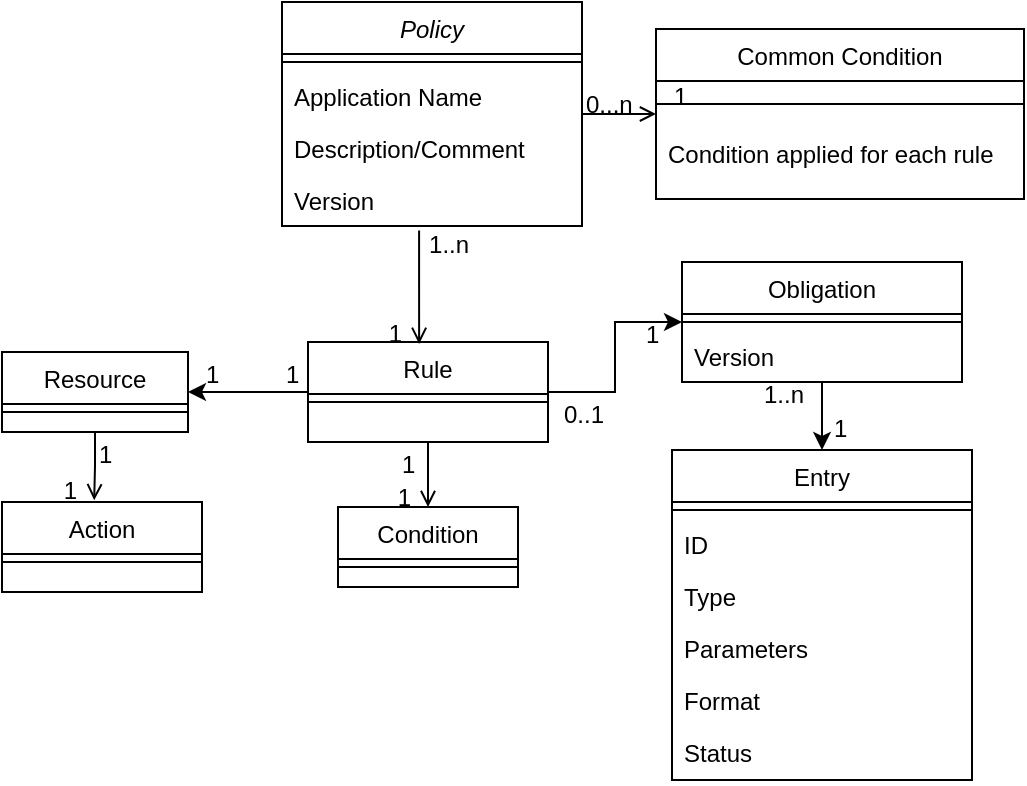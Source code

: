 <mxfile version="16.5.3" type="google"><diagram id="C5RBs43oDa-KdzZeNtuy" name="Page-1"><mxGraphModel dx="652" dy="423" grid="0" gridSize="10" guides="1" tooltips="1" connect="1" arrows="1" fold="1" page="1" pageScale="1" pageWidth="827" pageHeight="1169" math="0" shadow="0"><root><mxCell id="WIyWlLk6GJQsqaUBKTNV-0"/><mxCell id="WIyWlLk6GJQsqaUBKTNV-1" parent="WIyWlLk6GJQsqaUBKTNV-0"/><mxCell id="zkfFHV4jXpPFQw0GAbJ--0" value="Policy" style="swimlane;fontStyle=2;align=center;verticalAlign=top;childLayout=stackLayout;horizontal=1;startSize=26;horizontalStack=0;resizeParent=1;resizeLast=0;collapsible=1;marginBottom=0;rounded=0;shadow=0;strokeWidth=1;" parent="WIyWlLk6GJQsqaUBKTNV-1" vertex="1"><mxGeometry x="210" y="130" width="150" height="112" as="geometry"><mxRectangle x="230" y="140" width="160" height="26" as="alternateBounds"/></mxGeometry></mxCell><mxCell id="zkfFHV4jXpPFQw0GAbJ--4" value="" style="line;html=1;strokeWidth=1;align=left;verticalAlign=middle;spacingTop=-1;spacingLeft=3;spacingRight=3;rotatable=0;labelPosition=right;points=[];portConstraint=eastwest;" parent="zkfFHV4jXpPFQw0GAbJ--0" vertex="1"><mxGeometry y="26" width="150" height="8" as="geometry"/></mxCell><mxCell id="iwwFQmS2-pbYfO9uW5H3-7" value="Application Name" style="text;align=left;verticalAlign=top;spacingLeft=4;spacingRight=4;overflow=hidden;rotatable=0;points=[[0,0.5],[1,0.5]];portConstraint=eastwest;" vertex="1" parent="zkfFHV4jXpPFQw0GAbJ--0"><mxGeometry y="34" width="150" height="26" as="geometry"/></mxCell><mxCell id="iwwFQmS2-pbYfO9uW5H3-8" value="Description/Comment" style="text;align=left;verticalAlign=top;spacingLeft=4;spacingRight=4;overflow=hidden;rotatable=0;points=[[0,0.5],[1,0.5]];portConstraint=eastwest;" vertex="1" parent="zkfFHV4jXpPFQw0GAbJ--0"><mxGeometry y="60" width="150" height="26" as="geometry"/></mxCell><mxCell id="iwwFQmS2-pbYfO9uW5H3-9" value="Version" style="text;align=left;verticalAlign=top;spacingLeft=4;spacingRight=4;overflow=hidden;rotatable=0;points=[[0,0.5],[1,0.5]];portConstraint=eastwest;" vertex="1" parent="zkfFHV4jXpPFQw0GAbJ--0"><mxGeometry y="86" width="150" height="26" as="geometry"/></mxCell><mxCell id="zkfFHV4jXpPFQw0GAbJ--17" value="Common Condition" style="swimlane;fontStyle=0;align=center;verticalAlign=top;childLayout=stackLayout;horizontal=1;startSize=26;horizontalStack=0;resizeParent=1;resizeLast=0;collapsible=1;marginBottom=0;rounded=0;shadow=0;strokeWidth=1;" parent="WIyWlLk6GJQsqaUBKTNV-1" vertex="1"><mxGeometry x="397" y="143.5" width="184" height="85" as="geometry"><mxRectangle x="550" y="140" width="160" height="26" as="alternateBounds"/></mxGeometry></mxCell><mxCell id="zkfFHV4jXpPFQw0GAbJ--23" value="" style="line;html=1;strokeWidth=1;align=left;verticalAlign=middle;spacingTop=-1;spacingLeft=3;spacingRight=3;rotatable=0;labelPosition=right;points=[];portConstraint=eastwest;" parent="zkfFHV4jXpPFQw0GAbJ--17" vertex="1"><mxGeometry y="26" width="184" height="23" as="geometry"/></mxCell><mxCell id="zkfFHV4jXpPFQw0GAbJ--24" value="Condition applied for each rule" style="text;align=left;verticalAlign=top;spacingLeft=4;spacingRight=4;overflow=hidden;rotatable=0;points=[[0,0.5],[1,0.5]];portConstraint=eastwest;" parent="zkfFHV4jXpPFQw0GAbJ--17" vertex="1"><mxGeometry y="49" width="184" height="36" as="geometry"/></mxCell><mxCell id="zkfFHV4jXpPFQw0GAbJ--26" value="" style="endArrow=open;shadow=0;strokeWidth=1;rounded=0;endFill=1;edgeStyle=elbowEdgeStyle;elbow=vertical;" parent="WIyWlLk6GJQsqaUBKTNV-1" source="zkfFHV4jXpPFQw0GAbJ--0" target="zkfFHV4jXpPFQw0GAbJ--17" edge="1"><mxGeometry x="0.5" y="41" relative="1" as="geometry"><mxPoint x="380" y="192" as="sourcePoint"/><mxPoint x="540" y="192" as="targetPoint"/><mxPoint x="-40" y="32" as="offset"/></mxGeometry></mxCell><mxCell id="zkfFHV4jXpPFQw0GAbJ--27" value="0...n" style="resizable=0;align=left;verticalAlign=bottom;labelBackgroundColor=none;fontSize=12;" parent="zkfFHV4jXpPFQw0GAbJ--26" connectable="0" vertex="1"><mxGeometry x="-1" relative="1" as="geometry"><mxPoint y="4" as="offset"/></mxGeometry></mxCell><mxCell id="iwwFQmS2-pbYfO9uW5H3-54" style="edgeStyle=orthogonalEdgeStyle;rounded=0;orthogonalLoop=1;jettySize=auto;html=1;entryX=1;entryY=0.5;entryDx=0;entryDy=0;" edge="1" parent="WIyWlLk6GJQsqaUBKTNV-1" source="iwwFQmS2-pbYfO9uW5H3-2" target="iwwFQmS2-pbYfO9uW5H3-24"><mxGeometry relative="1" as="geometry"/></mxCell><mxCell id="iwwFQmS2-pbYfO9uW5H3-55" style="edgeStyle=orthogonalEdgeStyle;rounded=0;orthogonalLoop=1;jettySize=auto;html=1;exitX=1;exitY=0.5;exitDx=0;exitDy=0;entryX=0;entryY=0.5;entryDx=0;entryDy=0;" edge="1" parent="WIyWlLk6GJQsqaUBKTNV-1" source="iwwFQmS2-pbYfO9uW5H3-2" target="iwwFQmS2-pbYfO9uW5H3-36"><mxGeometry relative="1" as="geometry"/></mxCell><mxCell id="iwwFQmS2-pbYfO9uW5H3-2" value="Rule" style="swimlane;fontStyle=0;align=center;verticalAlign=top;childLayout=stackLayout;horizontal=1;startSize=26;horizontalStack=0;resizeParent=1;resizeLast=0;collapsible=1;marginBottom=0;rounded=0;shadow=0;strokeWidth=1;" vertex="1" parent="WIyWlLk6GJQsqaUBKTNV-1"><mxGeometry x="223" y="300" width="120" height="50" as="geometry"><mxRectangle x="550" y="140" width="160" height="26" as="alternateBounds"/></mxGeometry></mxCell><mxCell id="iwwFQmS2-pbYfO9uW5H3-3" value="" style="line;html=1;strokeWidth=1;align=left;verticalAlign=middle;spacingTop=-1;spacingLeft=3;spacingRight=3;rotatable=0;labelPosition=right;points=[];portConstraint=eastwest;" vertex="1" parent="iwwFQmS2-pbYfO9uW5H3-2"><mxGeometry y="26" width="120" height="8" as="geometry"/></mxCell><mxCell id="iwwFQmS2-pbYfO9uW5H3-14" value="" style="endArrow=open;shadow=0;strokeWidth=1;rounded=0;endFill=1;edgeStyle=elbowEdgeStyle;elbow=vertical;entryX=0.463;entryY=0.019;entryDx=0;entryDy=0;entryPerimeter=0;exitX=0.457;exitY=1.085;exitDx=0;exitDy=0;exitPerimeter=0;" edge="1" parent="WIyWlLk6GJQsqaUBKTNV-1" source="iwwFQmS2-pbYfO9uW5H3-9" target="iwwFQmS2-pbYfO9uW5H3-2"><mxGeometry x="0.5" y="41" relative="1" as="geometry"><mxPoint x="290" y="260" as="sourcePoint"/><mxPoint x="150" y="190" as="targetPoint"/><mxPoint x="-40" y="32" as="offset"/></mxGeometry></mxCell><mxCell id="iwwFQmS2-pbYfO9uW5H3-15" value="1..n" style="resizable=0;align=left;verticalAlign=bottom;labelBackgroundColor=none;fontSize=12;" connectable="0" vertex="1" parent="iwwFQmS2-pbYfO9uW5H3-14"><mxGeometry x="-1" relative="1" as="geometry"><mxPoint x="3" y="16" as="offset"/></mxGeometry></mxCell><mxCell id="iwwFQmS2-pbYfO9uW5H3-16" value="1" style="resizable=0;align=right;verticalAlign=bottom;labelBackgroundColor=none;fontSize=12;" connectable="0" vertex="1" parent="iwwFQmS2-pbYfO9uW5H3-14"><mxGeometry x="1" relative="1" as="geometry"><mxPoint x="-7" y="4" as="offset"/></mxGeometry></mxCell><mxCell id="iwwFQmS2-pbYfO9uW5H3-18" value="Condition" style="swimlane;fontStyle=0;align=center;verticalAlign=top;childLayout=stackLayout;horizontal=1;startSize=26;horizontalStack=0;resizeParent=1;resizeLast=0;collapsible=1;marginBottom=0;rounded=0;shadow=0;strokeWidth=1;" vertex="1" parent="WIyWlLk6GJQsqaUBKTNV-1"><mxGeometry x="238" y="382.5" width="90" height="40" as="geometry"><mxRectangle x="550" y="140" width="160" height="26" as="alternateBounds"/></mxGeometry></mxCell><mxCell id="iwwFQmS2-pbYfO9uW5H3-19" value="" style="line;html=1;strokeWidth=1;align=left;verticalAlign=middle;spacingTop=-1;spacingLeft=3;spacingRight=3;rotatable=0;labelPosition=right;points=[];portConstraint=eastwest;" vertex="1" parent="iwwFQmS2-pbYfO9uW5H3-18"><mxGeometry y="26" width="90" height="8" as="geometry"/></mxCell><mxCell id="iwwFQmS2-pbYfO9uW5H3-21" value="Action" style="swimlane;fontStyle=0;align=center;verticalAlign=top;childLayout=stackLayout;horizontal=1;startSize=26;horizontalStack=0;resizeParent=1;resizeLast=0;collapsible=1;marginBottom=0;rounded=0;shadow=0;strokeWidth=1;" vertex="1" parent="WIyWlLk6GJQsqaUBKTNV-1"><mxGeometry x="70" y="380" width="100" height="45" as="geometry"><mxRectangle x="550" y="140" width="160" height="26" as="alternateBounds"/></mxGeometry></mxCell><mxCell id="iwwFQmS2-pbYfO9uW5H3-22" value="" style="line;html=1;strokeWidth=1;align=left;verticalAlign=middle;spacingTop=-1;spacingLeft=3;spacingRight=3;rotatable=0;labelPosition=right;points=[];portConstraint=eastwest;" vertex="1" parent="iwwFQmS2-pbYfO9uW5H3-21"><mxGeometry y="26" width="100" height="8" as="geometry"/></mxCell><mxCell id="iwwFQmS2-pbYfO9uW5H3-24" value="Resource" style="swimlane;fontStyle=0;align=center;verticalAlign=top;childLayout=stackLayout;horizontal=1;startSize=26;horizontalStack=0;resizeParent=1;resizeLast=0;collapsible=1;marginBottom=0;rounded=0;shadow=0;strokeWidth=1;" vertex="1" parent="WIyWlLk6GJQsqaUBKTNV-1"><mxGeometry x="70" y="305" width="93" height="40" as="geometry"><mxRectangle x="550" y="140" width="160" height="26" as="alternateBounds"/></mxGeometry></mxCell><mxCell id="iwwFQmS2-pbYfO9uW5H3-25" value="" style="line;html=1;strokeWidth=1;align=left;verticalAlign=middle;spacingTop=-1;spacingLeft=3;spacingRight=3;rotatable=0;labelPosition=right;points=[];portConstraint=eastwest;" vertex="1" parent="iwwFQmS2-pbYfO9uW5H3-24"><mxGeometry y="26" width="93" height="8" as="geometry"/></mxCell><mxCell id="iwwFQmS2-pbYfO9uW5H3-30" value="" style="endArrow=open;shadow=0;strokeWidth=1;rounded=0;endFill=1;edgeStyle=elbowEdgeStyle;elbow=vertical;entryX=0.461;entryY=-0.019;entryDx=0;entryDy=0;entryPerimeter=0;exitX=0.5;exitY=1;exitDx=0;exitDy=0;" edge="1" parent="WIyWlLk6GJQsqaUBKTNV-1" source="iwwFQmS2-pbYfO9uW5H3-24" target="iwwFQmS2-pbYfO9uW5H3-21"><mxGeometry x="0.5" y="41" relative="1" as="geometry"><mxPoint x="190" y="530" as="sourcePoint"/><mxPoint x="430" y="440" as="targetPoint"/><mxPoint x="-40" y="32" as="offset"/></mxGeometry></mxCell><mxCell id="iwwFQmS2-pbYfO9uW5H3-31" value="1" style="resizable=0;align=left;verticalAlign=bottom;labelBackgroundColor=none;fontSize=12;" connectable="0" vertex="1" parent="iwwFQmS2-pbYfO9uW5H3-30"><mxGeometry x="-1" relative="1" as="geometry"><mxPoint y="20" as="offset"/></mxGeometry></mxCell><mxCell id="iwwFQmS2-pbYfO9uW5H3-32" value="1" style="resizable=0;align=right;verticalAlign=bottom;labelBackgroundColor=none;fontSize=12;" connectable="0" vertex="1" parent="iwwFQmS2-pbYfO9uW5H3-30"><mxGeometry x="1" relative="1" as="geometry"><mxPoint x="-7" y="4" as="offset"/></mxGeometry></mxCell><mxCell id="iwwFQmS2-pbYfO9uW5H3-27" value="" style="endArrow=open;shadow=0;strokeWidth=1;rounded=0;endFill=1;edgeStyle=elbowEdgeStyle;elbow=vertical;exitX=0.5;exitY=1;exitDx=0;exitDy=0;entryX=0.5;entryY=0;entryDx=0;entryDy=0;" edge="1" parent="WIyWlLk6GJQsqaUBKTNV-1" source="iwwFQmS2-pbYfO9uW5H3-2" target="iwwFQmS2-pbYfO9uW5H3-18"><mxGeometry x="0.5" y="41" relative="1" as="geometry"><mxPoint x="370" y="420" as="sourcePoint"/><mxPoint x="430" y="530" as="targetPoint"/><mxPoint x="-40" y="32" as="offset"/></mxGeometry></mxCell><mxCell id="iwwFQmS2-pbYfO9uW5H3-28" value="1" style="resizable=0;align=left;verticalAlign=bottom;labelBackgroundColor=none;fontSize=12;" connectable="0" vertex="1" parent="iwwFQmS2-pbYfO9uW5H3-27"><mxGeometry x="-1" relative="1" as="geometry"><mxPoint x="-15" y="20" as="offset"/></mxGeometry></mxCell><mxCell id="iwwFQmS2-pbYfO9uW5H3-29" value="1" style="resizable=0;align=right;verticalAlign=bottom;labelBackgroundColor=none;fontSize=12;" connectable="0" vertex="1" parent="iwwFQmS2-pbYfO9uW5H3-27"><mxGeometry x="1" relative="1" as="geometry"><mxPoint x="-7" y="4" as="offset"/></mxGeometry></mxCell><mxCell id="iwwFQmS2-pbYfO9uW5H3-59" style="edgeStyle=orthogonalEdgeStyle;rounded=0;orthogonalLoop=1;jettySize=auto;html=1;entryX=0.5;entryY=0;entryDx=0;entryDy=0;" edge="1" parent="WIyWlLk6GJQsqaUBKTNV-1" source="iwwFQmS2-pbYfO9uW5H3-36" target="iwwFQmS2-pbYfO9uW5H3-46"><mxGeometry relative="1" as="geometry"><mxPoint x="480" y="340" as="targetPoint"/></mxGeometry></mxCell><mxCell id="iwwFQmS2-pbYfO9uW5H3-36" value="Obligation" style="swimlane;fontStyle=0;align=center;verticalAlign=top;childLayout=stackLayout;horizontal=1;startSize=26;horizontalStack=0;resizeParent=1;resizeLast=0;collapsible=1;marginBottom=0;rounded=0;shadow=0;strokeWidth=1;" vertex="1" parent="WIyWlLk6GJQsqaUBKTNV-1"><mxGeometry x="410" y="260" width="140" height="60" as="geometry"><mxRectangle x="550" y="140" width="160" height="26" as="alternateBounds"/></mxGeometry></mxCell><mxCell id="iwwFQmS2-pbYfO9uW5H3-37" value="" style="line;html=1;strokeWidth=1;align=left;verticalAlign=middle;spacingTop=-1;spacingLeft=3;spacingRight=3;rotatable=0;labelPosition=right;points=[];portConstraint=eastwest;" vertex="1" parent="iwwFQmS2-pbYfO9uW5H3-36"><mxGeometry y="26" width="140" height="8" as="geometry"/></mxCell><mxCell id="iwwFQmS2-pbYfO9uW5H3-38" value="Version" style="text;align=left;verticalAlign=top;spacingLeft=4;spacingRight=4;overflow=hidden;rotatable=0;points=[[0,0.5],[1,0.5]];portConstraint=eastwest;" vertex="1" parent="iwwFQmS2-pbYfO9uW5H3-36"><mxGeometry y="34" width="140" height="26" as="geometry"/></mxCell><mxCell id="iwwFQmS2-pbYfO9uW5H3-40" value="" style="resizable=0;align=right;verticalAlign=bottom;labelBackgroundColor=none;fontSize=12;" connectable="0" vertex="1" parent="WIyWlLk6GJQsqaUBKTNV-1"><mxGeometry x="450" y="454" as="geometry"><mxPoint x="101" y="-91" as="offset"/></mxGeometry></mxCell><mxCell id="iwwFQmS2-pbYfO9uW5H3-44" value="0..1" style="resizable=0;align=left;verticalAlign=bottom;labelBackgroundColor=none;fontSize=12;direction=west;" connectable="0" vertex="1" parent="WIyWlLk6GJQsqaUBKTNV-1"><mxGeometry x="340.0" y="340" as="geometry"><mxPoint x="9" y="5" as="offset"/></mxGeometry></mxCell><mxCell id="iwwFQmS2-pbYfO9uW5H3-46" value="Entry" style="swimlane;fontStyle=0;align=center;verticalAlign=top;childLayout=stackLayout;horizontal=1;startSize=26;horizontalStack=0;resizeParent=1;resizeLast=0;collapsible=1;marginBottom=0;rounded=0;shadow=0;strokeWidth=1;" vertex="1" parent="WIyWlLk6GJQsqaUBKTNV-1"><mxGeometry x="405" y="354" width="150" height="165" as="geometry"><mxRectangle x="550" y="140" width="160" height="26" as="alternateBounds"/></mxGeometry></mxCell><mxCell id="iwwFQmS2-pbYfO9uW5H3-47" value="" style="line;html=1;strokeWidth=1;align=left;verticalAlign=middle;spacingTop=-1;spacingLeft=3;spacingRight=3;rotatable=0;labelPosition=right;points=[];portConstraint=eastwest;" vertex="1" parent="iwwFQmS2-pbYfO9uW5H3-46"><mxGeometry y="26" width="150" height="8" as="geometry"/></mxCell><mxCell id="iwwFQmS2-pbYfO9uW5H3-49" value="ID" style="text;align=left;verticalAlign=top;spacingLeft=4;spacingRight=4;overflow=hidden;rotatable=0;points=[[0,0.5],[1,0.5]];portConstraint=eastwest;" vertex="1" parent="iwwFQmS2-pbYfO9uW5H3-46"><mxGeometry y="34" width="150" height="26" as="geometry"/></mxCell><mxCell id="iwwFQmS2-pbYfO9uW5H3-50" value="Type" style="text;align=left;verticalAlign=top;spacingLeft=4;spacingRight=4;overflow=hidden;rotatable=0;points=[[0,0.5],[1,0.5]];portConstraint=eastwest;" vertex="1" parent="iwwFQmS2-pbYfO9uW5H3-46"><mxGeometry y="60" width="150" height="26" as="geometry"/></mxCell><mxCell id="iwwFQmS2-pbYfO9uW5H3-51" value="Parameters" style="text;align=left;verticalAlign=top;spacingLeft=4;spacingRight=4;overflow=hidden;rotatable=0;points=[[0,0.5],[1,0.5]];portConstraint=eastwest;" vertex="1" parent="iwwFQmS2-pbYfO9uW5H3-46"><mxGeometry y="86" width="150" height="26" as="geometry"/></mxCell><mxCell id="iwwFQmS2-pbYfO9uW5H3-48" value="Format" style="text;align=left;verticalAlign=top;spacingLeft=4;spacingRight=4;overflow=hidden;rotatable=0;points=[[0,0.5],[1,0.5]];portConstraint=eastwest;" vertex="1" parent="iwwFQmS2-pbYfO9uW5H3-46"><mxGeometry y="112" width="150" height="26" as="geometry"/></mxCell><mxCell id="iwwFQmS2-pbYfO9uW5H3-53" value="Status" style="text;align=left;verticalAlign=top;spacingLeft=4;spacingRight=4;overflow=hidden;rotatable=0;points=[[0,0.5],[1,0.5]];portConstraint=eastwest;" vertex="1" parent="iwwFQmS2-pbYfO9uW5H3-46"><mxGeometry y="138" width="150" height="26" as="geometry"/></mxCell><mxCell id="iwwFQmS2-pbYfO9uW5H3-56" value="1" style="resizable=0;align=left;verticalAlign=bottom;labelBackgroundColor=none;fontSize=12;" connectable="0" vertex="1" parent="WIyWlLk6GJQsqaUBKTNV-1"><mxGeometry x="170" y="325" as="geometry"/></mxCell><mxCell id="iwwFQmS2-pbYfO9uW5H3-57" value="1" style="resizable=0;align=left;verticalAlign=bottom;labelBackgroundColor=none;fontSize=12;" connectable="0" vertex="1" parent="WIyWlLk6GJQsqaUBKTNV-1"><mxGeometry x="210" y="325" as="geometry"/></mxCell><mxCell id="iwwFQmS2-pbYfO9uW5H3-58" value="1" style="resizable=0;align=left;verticalAlign=bottom;labelBackgroundColor=none;fontSize=12;" connectable="0" vertex="1" parent="WIyWlLk6GJQsqaUBKTNV-1"><mxGeometry x="390" y="305" as="geometry"/></mxCell><mxCell id="iwwFQmS2-pbYfO9uW5H3-60" value="1..n" style="resizable=0;align=left;verticalAlign=bottom;labelBackgroundColor=none;fontSize=12;direction=west;" connectable="0" vertex="1" parent="WIyWlLk6GJQsqaUBKTNV-1"><mxGeometry x="440.0" y="330" as="geometry"><mxPoint x="9" y="5" as="offset"/></mxGeometry></mxCell><mxCell id="iwwFQmS2-pbYfO9uW5H3-61" value="1" style="resizable=0;align=left;verticalAlign=bottom;labelBackgroundColor=none;fontSize=12;" connectable="0" vertex="1" parent="WIyWlLk6GJQsqaUBKTNV-1"><mxGeometry x="397" y="322" as="geometry"><mxPoint x="87" y="30" as="offset"/></mxGeometry></mxCell><mxCell id="iwwFQmS2-pbYfO9uW5H3-62" value="1" style="resizable=0;align=left;verticalAlign=bottom;labelBackgroundColor=none;fontSize=12;" connectable="0" vertex="1" parent="WIyWlLk6GJQsqaUBKTNV-1"><mxGeometry x="220" y="335" as="geometry"><mxPoint x="184" y="-149" as="offset"/></mxGeometry></mxCell></root></mxGraphModel></diagram></mxfile>